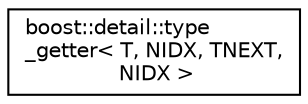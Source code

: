 digraph "Graphical Class Hierarchy"
{
  edge [fontname="Helvetica",fontsize="10",labelfontname="Helvetica",labelfontsize="10"];
  node [fontname="Helvetica",fontsize="10",shape=record];
  rankdir="LR";
  Node1 [label="boost::detail::type\l_getter\< T, NIDX, TNEXT,\l NIDX \>",height=0.2,width=0.4,color="black", fillcolor="white", style="filled",URL="$structboost_1_1detail_1_1type__getter_3_01_t_00_01_n_i_d_x_00_01_t_n_e_x_t_00_01_n_i_d_x_01_4.html"];
}
